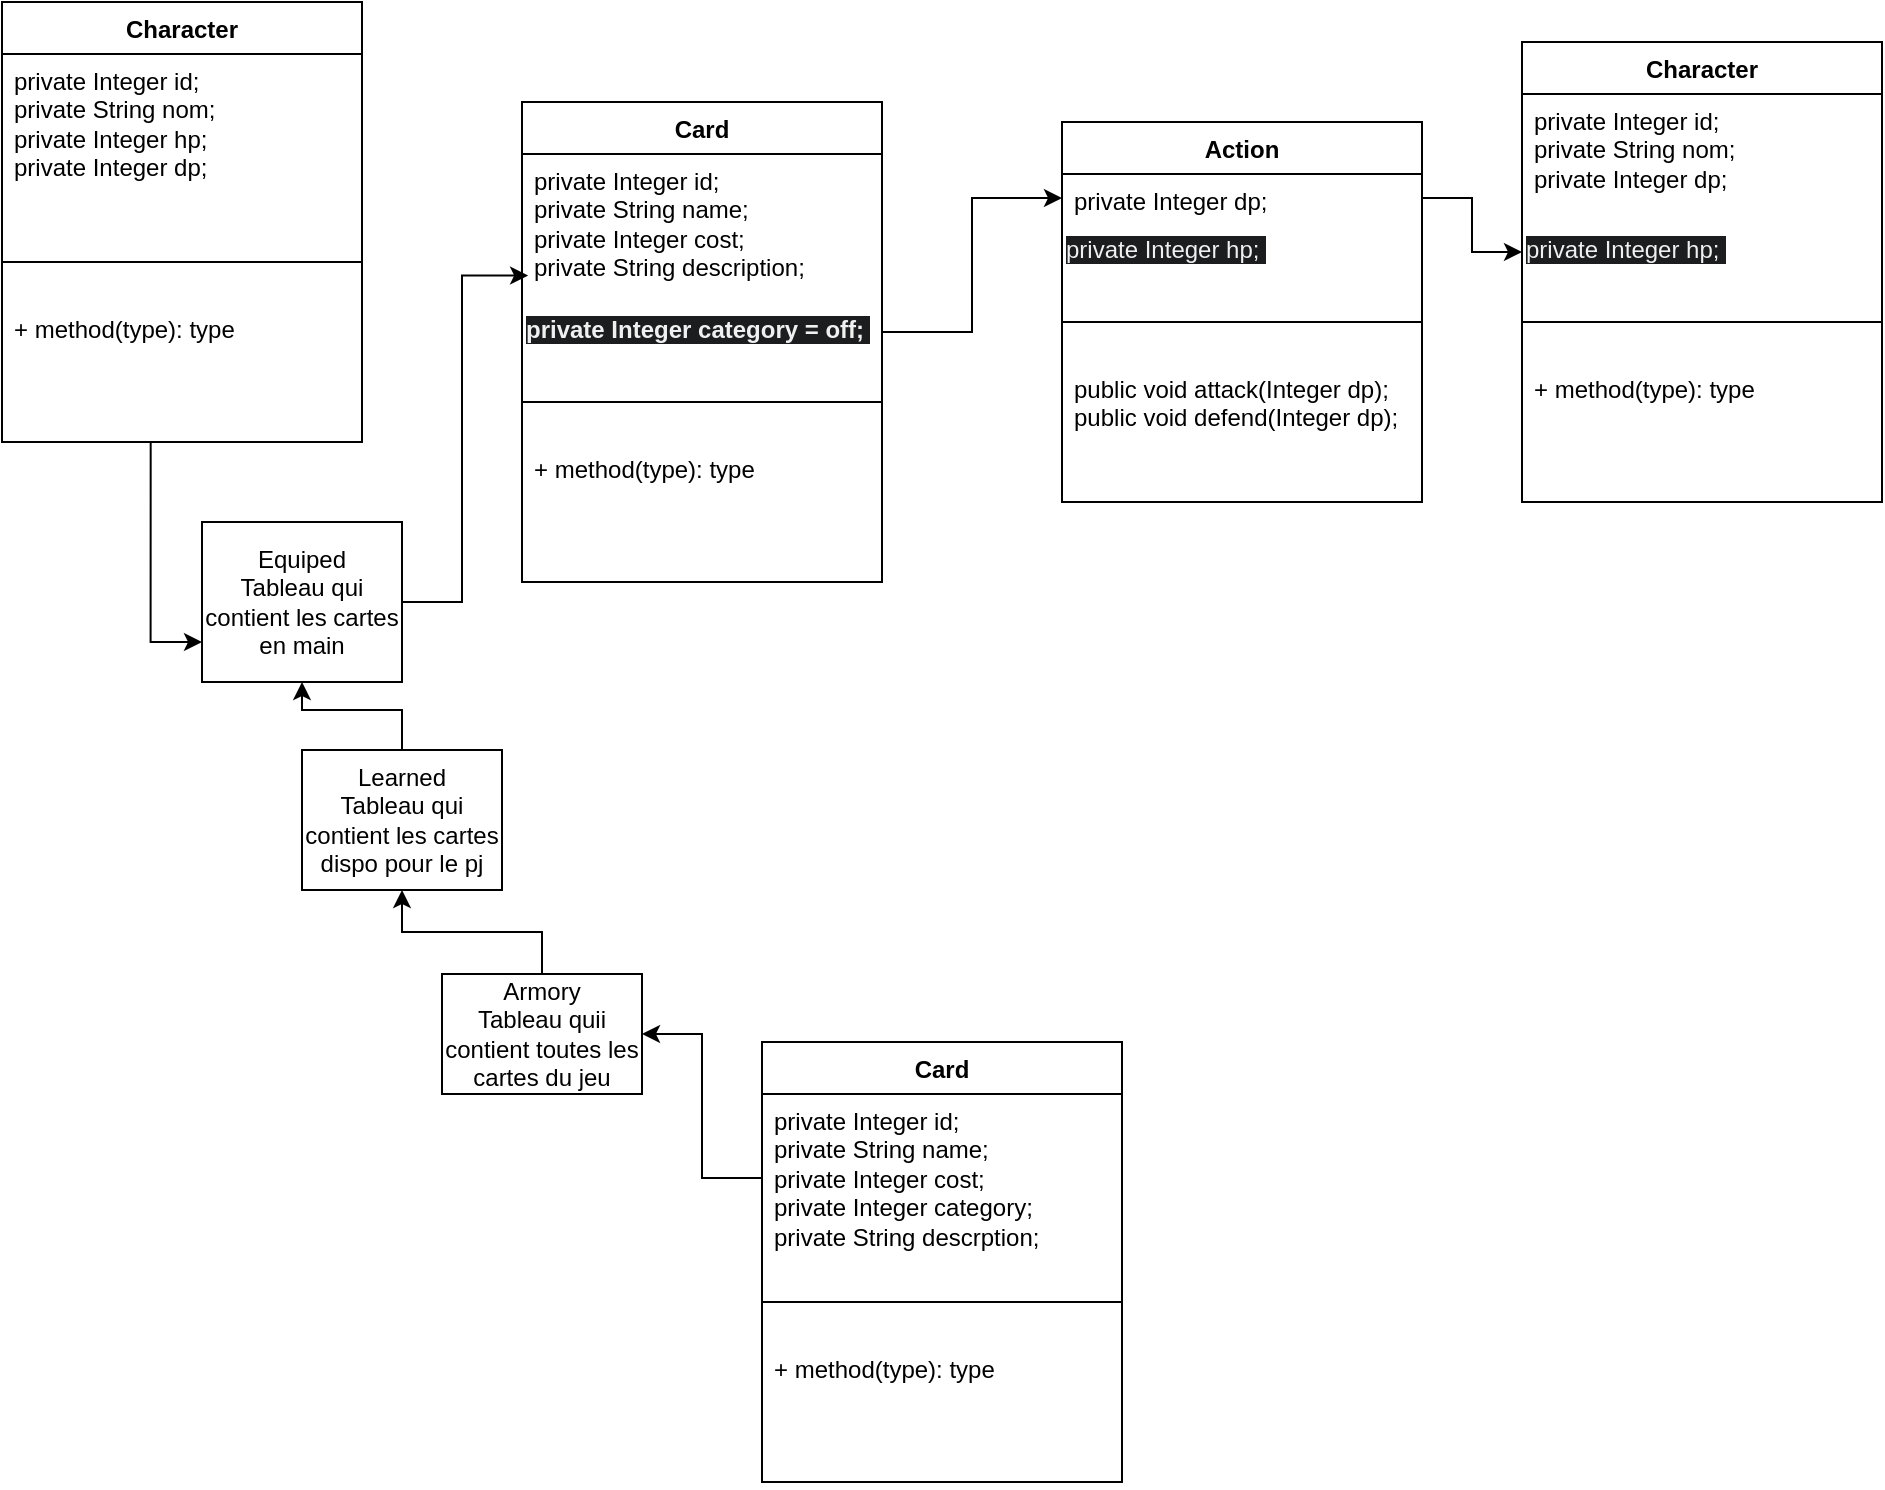 <mxfile version="22.1.2" type="device">
  <diagram name="Page-1" id="AkaGAUE7mnN1P4NVNvN_">
    <mxGraphModel dx="973" dy="1026" grid="1" gridSize="10" guides="1" tooltips="1" connect="1" arrows="1" fold="1" page="1" pageScale="1" pageWidth="1169" pageHeight="827" math="0" shadow="0">
      <root>
        <mxCell id="0" />
        <mxCell id="1" parent="0" />
        <mxCell id="vonDVaXlhUjf3Hpiizpn-1" value="Character" style="swimlane;fontStyle=1;align=center;verticalAlign=top;childLayout=stackLayout;horizontal=1;startSize=26;horizontalStack=0;resizeParent=1;resizeParentMax=0;resizeLast=0;collapsible=1;marginBottom=0;whiteSpace=wrap;html=1;" vertex="1" parent="1">
          <mxGeometry x="40" y="40" width="180" height="220" as="geometry" />
        </mxCell>
        <mxCell id="vonDVaXlhUjf3Hpiizpn-2" value="private Integer id; &lt;br&gt;private String nom; &lt;br&gt;private Integer hp;&amp;nbsp;&lt;br&gt;private Integer dp;&amp;nbsp;" style="text;strokeColor=none;fillColor=none;align=left;verticalAlign=top;spacingLeft=4;spacingRight=4;overflow=hidden;rotatable=0;points=[[0,0.5],[1,0.5]];portConstraint=eastwest;whiteSpace=wrap;html=1;" vertex="1" parent="vonDVaXlhUjf3Hpiizpn-1">
          <mxGeometry y="26" width="180" height="84" as="geometry" />
        </mxCell>
        <mxCell id="vonDVaXlhUjf3Hpiizpn-3" value="" style="line;strokeWidth=1;fillColor=none;align=left;verticalAlign=middle;spacingTop=-1;spacingLeft=3;spacingRight=3;rotatable=0;labelPosition=right;points=[];portConstraint=eastwest;strokeColor=inherit;" vertex="1" parent="vonDVaXlhUjf3Hpiizpn-1">
          <mxGeometry y="110" width="180" height="40" as="geometry" />
        </mxCell>
        <mxCell id="vonDVaXlhUjf3Hpiizpn-4" value="+ method(type): type" style="text;strokeColor=none;fillColor=none;align=left;verticalAlign=top;spacingLeft=4;spacingRight=4;overflow=hidden;rotatable=0;points=[[0,0.5],[1,0.5]];portConstraint=eastwest;whiteSpace=wrap;html=1;" vertex="1" parent="vonDVaXlhUjf3Hpiizpn-1">
          <mxGeometry y="150" width="180" height="70" as="geometry" />
        </mxCell>
        <mxCell id="vonDVaXlhUjf3Hpiizpn-32" style="edgeStyle=orthogonalEdgeStyle;rounded=0;orthogonalLoop=1;jettySize=auto;html=1;exitX=0.5;exitY=0;exitDx=0;exitDy=0;entryX=0.5;entryY=1;entryDx=0;entryDy=0;" edge="1" parent="1" source="vonDVaXlhUjf3Hpiizpn-5" target="vonDVaXlhUjf3Hpiizpn-31">
          <mxGeometry relative="1" as="geometry" />
        </mxCell>
        <mxCell id="vonDVaXlhUjf3Hpiizpn-5" value="Learned&lt;br&gt;Tableau qui contient les cartes dispo pour le pj" style="html=1;whiteSpace=wrap;" vertex="1" parent="1">
          <mxGeometry x="190" y="414" width="100" height="70" as="geometry" />
        </mxCell>
        <mxCell id="vonDVaXlhUjf3Hpiizpn-20" value="Card" style="swimlane;fontStyle=1;align=center;verticalAlign=top;childLayout=stackLayout;horizontal=1;startSize=26;horizontalStack=0;resizeParent=1;resizeParentMax=0;resizeLast=0;collapsible=1;marginBottom=0;whiteSpace=wrap;html=1;" vertex="1" parent="1">
          <mxGeometry x="420" y="560" width="180" height="220" as="geometry" />
        </mxCell>
        <mxCell id="vonDVaXlhUjf3Hpiizpn-21" value="private Integer id; &lt;br&gt;private String name; &lt;br&gt;private Integer cost;&amp;nbsp;&lt;br&gt;private Integer category;&amp;nbsp;&lt;br&gt;private String descrption;" style="text;strokeColor=none;fillColor=none;align=left;verticalAlign=top;spacingLeft=4;spacingRight=4;overflow=hidden;rotatable=0;points=[[0,0.5],[1,0.5]];portConstraint=eastwest;whiteSpace=wrap;html=1;" vertex="1" parent="vonDVaXlhUjf3Hpiizpn-20">
          <mxGeometry y="26" width="180" height="84" as="geometry" />
        </mxCell>
        <mxCell id="vonDVaXlhUjf3Hpiizpn-22" value="" style="line;strokeWidth=1;fillColor=none;align=left;verticalAlign=middle;spacingTop=-1;spacingLeft=3;spacingRight=3;rotatable=0;labelPosition=right;points=[];portConstraint=eastwest;strokeColor=inherit;" vertex="1" parent="vonDVaXlhUjf3Hpiizpn-20">
          <mxGeometry y="110" width="180" height="40" as="geometry" />
        </mxCell>
        <mxCell id="vonDVaXlhUjf3Hpiizpn-23" value="+ method(type): type" style="text;strokeColor=none;fillColor=none;align=left;verticalAlign=top;spacingLeft=4;spacingRight=4;overflow=hidden;rotatable=0;points=[[0,0.5],[1,0.5]];portConstraint=eastwest;whiteSpace=wrap;html=1;" vertex="1" parent="vonDVaXlhUjf3Hpiizpn-20">
          <mxGeometry y="150" width="180" height="70" as="geometry" />
        </mxCell>
        <mxCell id="vonDVaXlhUjf3Hpiizpn-29" style="edgeStyle=orthogonalEdgeStyle;rounded=0;orthogonalLoop=1;jettySize=auto;html=1;exitX=0.5;exitY=0;exitDx=0;exitDy=0;entryX=0.5;entryY=1;entryDx=0;entryDy=0;" edge="1" parent="1" source="vonDVaXlhUjf3Hpiizpn-27" target="vonDVaXlhUjf3Hpiizpn-5">
          <mxGeometry relative="1" as="geometry" />
        </mxCell>
        <mxCell id="vonDVaXlhUjf3Hpiizpn-27" value="Armory&lt;br&gt;Tableau quii contient toutes les cartes du jeu" style="html=1;whiteSpace=wrap;" vertex="1" parent="1">
          <mxGeometry x="260" y="526" width="100" height="60" as="geometry" />
        </mxCell>
        <mxCell id="vonDVaXlhUjf3Hpiizpn-28" style="edgeStyle=orthogonalEdgeStyle;rounded=0;orthogonalLoop=1;jettySize=auto;html=1;exitX=0;exitY=0.5;exitDx=0;exitDy=0;entryX=1;entryY=0.5;entryDx=0;entryDy=0;" edge="1" parent="1" source="vonDVaXlhUjf3Hpiizpn-21" target="vonDVaXlhUjf3Hpiizpn-27">
          <mxGeometry relative="1" as="geometry" />
        </mxCell>
        <mxCell id="vonDVaXlhUjf3Hpiizpn-31" value="Equiped&lt;br&gt;Tableau qui contient les cartes en main" style="html=1;whiteSpace=wrap;" vertex="1" parent="1">
          <mxGeometry x="140" y="300" width="100" height="80" as="geometry" />
        </mxCell>
        <mxCell id="vonDVaXlhUjf3Hpiizpn-33" style="edgeStyle=orthogonalEdgeStyle;rounded=0;orthogonalLoop=1;jettySize=auto;html=1;entryX=0;entryY=0.75;entryDx=0;entryDy=0;exitX=0.413;exitY=0.995;exitDx=0;exitDy=0;exitPerimeter=0;" edge="1" parent="1" source="vonDVaXlhUjf3Hpiizpn-4" target="vonDVaXlhUjf3Hpiizpn-31">
          <mxGeometry relative="1" as="geometry">
            <mxPoint x="70" y="290" as="sourcePoint" />
          </mxGeometry>
        </mxCell>
        <mxCell id="vonDVaXlhUjf3Hpiizpn-35" value="Card" style="swimlane;fontStyle=1;align=center;verticalAlign=top;childLayout=stackLayout;horizontal=1;startSize=26;horizontalStack=0;resizeParent=1;resizeParentMax=0;resizeLast=0;collapsible=1;marginBottom=0;whiteSpace=wrap;html=1;" vertex="1" parent="1">
          <mxGeometry x="300" y="90" width="180" height="240" as="geometry" />
        </mxCell>
        <mxCell id="vonDVaXlhUjf3Hpiizpn-36" value="private Integer id; &lt;br&gt;private String name; &lt;br&gt;private Integer cost;&amp;nbsp;&lt;br&gt;private String description;" style="text;strokeColor=none;fillColor=none;align=left;verticalAlign=top;spacingLeft=4;spacingRight=4;overflow=hidden;rotatable=0;points=[[0,0.5],[1,0.5]];portConstraint=eastwest;whiteSpace=wrap;html=1;" vertex="1" parent="vonDVaXlhUjf3Hpiizpn-35">
          <mxGeometry y="26" width="180" height="74" as="geometry" />
        </mxCell>
        <mxCell id="vonDVaXlhUjf3Hpiizpn-44" value="&lt;b style=&quot;border-color: rgb(0, 0, 0); color: rgb(240, 240, 240); font-family: Helvetica; font-size: 12px; font-style: normal; font-variant-ligatures: normal; font-variant-caps: normal; letter-spacing: normal; orphans: 2; text-align: left; text-indent: 0px; text-transform: none; widows: 2; word-spacing: 0px; -webkit-text-stroke-width: 0px; background-color: rgb(27, 29, 30); text-decoration-thickness: initial; text-decoration-style: initial; text-decoration-color: initial;&quot;&gt;private Integer category = off;&amp;nbsp;&lt;br style=&quot;border-color: rgb(0, 0, 0);&quot;&gt;&lt;/b&gt;" style="text;whiteSpace=wrap;html=1;" vertex="1" parent="vonDVaXlhUjf3Hpiizpn-35">
          <mxGeometry y="100" width="180" height="30" as="geometry" />
        </mxCell>
        <mxCell id="vonDVaXlhUjf3Hpiizpn-37" value="" style="line;strokeWidth=1;fillColor=none;align=left;verticalAlign=middle;spacingTop=-1;spacingLeft=3;spacingRight=3;rotatable=0;labelPosition=right;points=[];portConstraint=eastwest;strokeColor=inherit;" vertex="1" parent="vonDVaXlhUjf3Hpiizpn-35">
          <mxGeometry y="130" width="180" height="40" as="geometry" />
        </mxCell>
        <mxCell id="vonDVaXlhUjf3Hpiizpn-38" value="+ method(type): type" style="text;strokeColor=none;fillColor=none;align=left;verticalAlign=top;spacingLeft=4;spacingRight=4;overflow=hidden;rotatable=0;points=[[0,0.5],[1,0.5]];portConstraint=eastwest;whiteSpace=wrap;html=1;" vertex="1" parent="vonDVaXlhUjf3Hpiizpn-35">
          <mxGeometry y="170" width="180" height="70" as="geometry" />
        </mxCell>
        <mxCell id="vonDVaXlhUjf3Hpiizpn-39" value="Character" style="swimlane;fontStyle=1;align=center;verticalAlign=top;childLayout=stackLayout;horizontal=1;startSize=26;horizontalStack=0;resizeParent=1;resizeParentMax=0;resizeLast=0;collapsible=1;marginBottom=0;whiteSpace=wrap;html=1;" vertex="1" parent="1">
          <mxGeometry x="800" y="60" width="180" height="230" as="geometry" />
        </mxCell>
        <mxCell id="vonDVaXlhUjf3Hpiizpn-40" value="private Integer id; &lt;br&gt;private String nom; &lt;br&gt;private Integer dp;&amp;nbsp;" style="text;strokeColor=none;fillColor=none;align=left;verticalAlign=top;spacingLeft=4;spacingRight=4;overflow=hidden;rotatable=0;points=[[0,0.5],[1,0.5]];portConstraint=eastwest;whiteSpace=wrap;html=1;" vertex="1" parent="vonDVaXlhUjf3Hpiizpn-39">
          <mxGeometry y="26" width="180" height="64" as="geometry" />
        </mxCell>
        <mxCell id="vonDVaXlhUjf3Hpiizpn-45" value="&lt;span style=&quot;color: rgb(240, 240, 240); font-family: Helvetica; font-size: 12px; font-style: normal; font-variant-ligatures: normal; font-variant-caps: normal; font-weight: 400; letter-spacing: normal; orphans: 2; text-align: left; text-indent: 0px; text-transform: none; widows: 2; word-spacing: 0px; -webkit-text-stroke-width: 0px; background-color: rgb(27, 29, 30); text-decoration-thickness: initial; text-decoration-style: initial; text-decoration-color: initial; float: none; display: inline !important;&quot;&gt;private Integer hp;&amp;nbsp;&lt;/span&gt;&lt;br style=&quot;border-color: rgb(0, 0, 0); color: rgb(240, 240, 240); font-family: Helvetica; font-size: 12px; font-style: normal; font-variant-ligatures: normal; font-variant-caps: normal; font-weight: 400; letter-spacing: normal; orphans: 2; text-align: left; text-indent: 0px; text-transform: none; widows: 2; word-spacing: 0px; -webkit-text-stroke-width: 0px; background-color: rgb(27, 29, 30); text-decoration-thickness: initial; text-decoration-style: initial; text-decoration-color: initial;&quot;&gt;" style="text;whiteSpace=wrap;html=1;" vertex="1" parent="vonDVaXlhUjf3Hpiizpn-39">
          <mxGeometry y="90" width="180" height="30" as="geometry" />
        </mxCell>
        <mxCell id="vonDVaXlhUjf3Hpiizpn-41" value="" style="line;strokeWidth=1;fillColor=none;align=left;verticalAlign=middle;spacingTop=-1;spacingLeft=3;spacingRight=3;rotatable=0;labelPosition=right;points=[];portConstraint=eastwest;strokeColor=inherit;" vertex="1" parent="vonDVaXlhUjf3Hpiizpn-39">
          <mxGeometry y="120" width="180" height="40" as="geometry" />
        </mxCell>
        <mxCell id="vonDVaXlhUjf3Hpiizpn-42" value="+ method(type): type" style="text;strokeColor=none;fillColor=none;align=left;verticalAlign=top;spacingLeft=4;spacingRight=4;overflow=hidden;rotatable=0;points=[[0,0.5],[1,0.5]];portConstraint=eastwest;whiteSpace=wrap;html=1;" vertex="1" parent="vonDVaXlhUjf3Hpiizpn-39">
          <mxGeometry y="160" width="180" height="70" as="geometry" />
        </mxCell>
        <mxCell id="vonDVaXlhUjf3Hpiizpn-43" style="edgeStyle=orthogonalEdgeStyle;rounded=0;orthogonalLoop=1;jettySize=auto;html=1;exitX=1;exitY=0.5;exitDx=0;exitDy=0;entryX=0.017;entryY=0.821;entryDx=0;entryDy=0;entryPerimeter=0;" edge="1" parent="1" source="vonDVaXlhUjf3Hpiizpn-31" target="vonDVaXlhUjf3Hpiizpn-36">
          <mxGeometry relative="1" as="geometry" />
        </mxCell>
        <mxCell id="vonDVaXlhUjf3Hpiizpn-46" style="edgeStyle=orthogonalEdgeStyle;rounded=0;orthogonalLoop=1;jettySize=auto;html=1;exitX=1;exitY=0.5;exitDx=0;exitDy=0;" edge="1" parent="1" source="vonDVaXlhUjf3Hpiizpn-44" target="vonDVaXlhUjf3Hpiizpn-48">
          <mxGeometry relative="1" as="geometry" />
        </mxCell>
        <mxCell id="vonDVaXlhUjf3Hpiizpn-52" style="edgeStyle=orthogonalEdgeStyle;rounded=0;orthogonalLoop=1;jettySize=auto;html=1;entryX=0;entryY=0.5;entryDx=0;entryDy=0;" edge="1" parent="1" source="vonDVaXlhUjf3Hpiizpn-48" target="vonDVaXlhUjf3Hpiizpn-45">
          <mxGeometry relative="1" as="geometry" />
        </mxCell>
        <mxCell id="vonDVaXlhUjf3Hpiizpn-47" value="Action" style="swimlane;fontStyle=1;align=center;verticalAlign=top;childLayout=stackLayout;horizontal=1;startSize=26;horizontalStack=0;resizeParent=1;resizeParentMax=0;resizeLast=0;collapsible=1;marginBottom=0;whiteSpace=wrap;html=1;" vertex="1" parent="1">
          <mxGeometry x="570" y="100" width="180" height="190" as="geometry" />
        </mxCell>
        <mxCell id="vonDVaXlhUjf3Hpiizpn-48" value="private Integer dp;&amp;nbsp;" style="text;strokeColor=none;fillColor=none;align=left;verticalAlign=top;spacingLeft=4;spacingRight=4;overflow=hidden;rotatable=0;points=[[0,0.5],[1,0.5]];portConstraint=eastwest;whiteSpace=wrap;html=1;" vertex="1" parent="vonDVaXlhUjf3Hpiizpn-47">
          <mxGeometry y="26" width="180" height="24" as="geometry" />
        </mxCell>
        <mxCell id="vonDVaXlhUjf3Hpiizpn-49" value="&lt;span style=&quot;color: rgb(240, 240, 240); font-family: Helvetica; font-size: 12px; font-style: normal; font-variant-ligatures: normal; font-variant-caps: normal; font-weight: 400; letter-spacing: normal; orphans: 2; text-align: left; text-indent: 0px; text-transform: none; widows: 2; word-spacing: 0px; -webkit-text-stroke-width: 0px; background-color: rgb(27, 29, 30); text-decoration-thickness: initial; text-decoration-style: initial; text-decoration-color: initial; float: none; display: inline !important;&quot;&gt;private Integer hp;&amp;nbsp;&lt;/span&gt;&lt;br style=&quot;border-color: rgb(0, 0, 0); color: rgb(240, 240, 240); font-family: Helvetica; font-size: 12px; font-style: normal; font-variant-ligatures: normal; font-variant-caps: normal; font-weight: 400; letter-spacing: normal; orphans: 2; text-align: left; text-indent: 0px; text-transform: none; widows: 2; word-spacing: 0px; -webkit-text-stroke-width: 0px; background-color: rgb(27, 29, 30); text-decoration-thickness: initial; text-decoration-style: initial; text-decoration-color: initial;&quot;&gt;" style="text;whiteSpace=wrap;html=1;" vertex="1" parent="vonDVaXlhUjf3Hpiizpn-47">
          <mxGeometry y="50" width="180" height="30" as="geometry" />
        </mxCell>
        <mxCell id="vonDVaXlhUjf3Hpiizpn-50" value="" style="line;strokeWidth=1;fillColor=none;align=left;verticalAlign=middle;spacingTop=-1;spacingLeft=3;spacingRight=3;rotatable=0;labelPosition=right;points=[];portConstraint=eastwest;strokeColor=inherit;" vertex="1" parent="vonDVaXlhUjf3Hpiizpn-47">
          <mxGeometry y="80" width="180" height="40" as="geometry" />
        </mxCell>
        <mxCell id="vonDVaXlhUjf3Hpiizpn-51" value="public void attack(Integer dp);&lt;br&gt;public void defend(Integer dp);" style="text;strokeColor=none;fillColor=none;align=left;verticalAlign=top;spacingLeft=4;spacingRight=4;overflow=hidden;rotatable=0;points=[[0,0.5],[1,0.5]];portConstraint=eastwest;whiteSpace=wrap;html=1;" vertex="1" parent="vonDVaXlhUjf3Hpiizpn-47">
          <mxGeometry y="120" width="180" height="70" as="geometry" />
        </mxCell>
      </root>
    </mxGraphModel>
  </diagram>
</mxfile>
